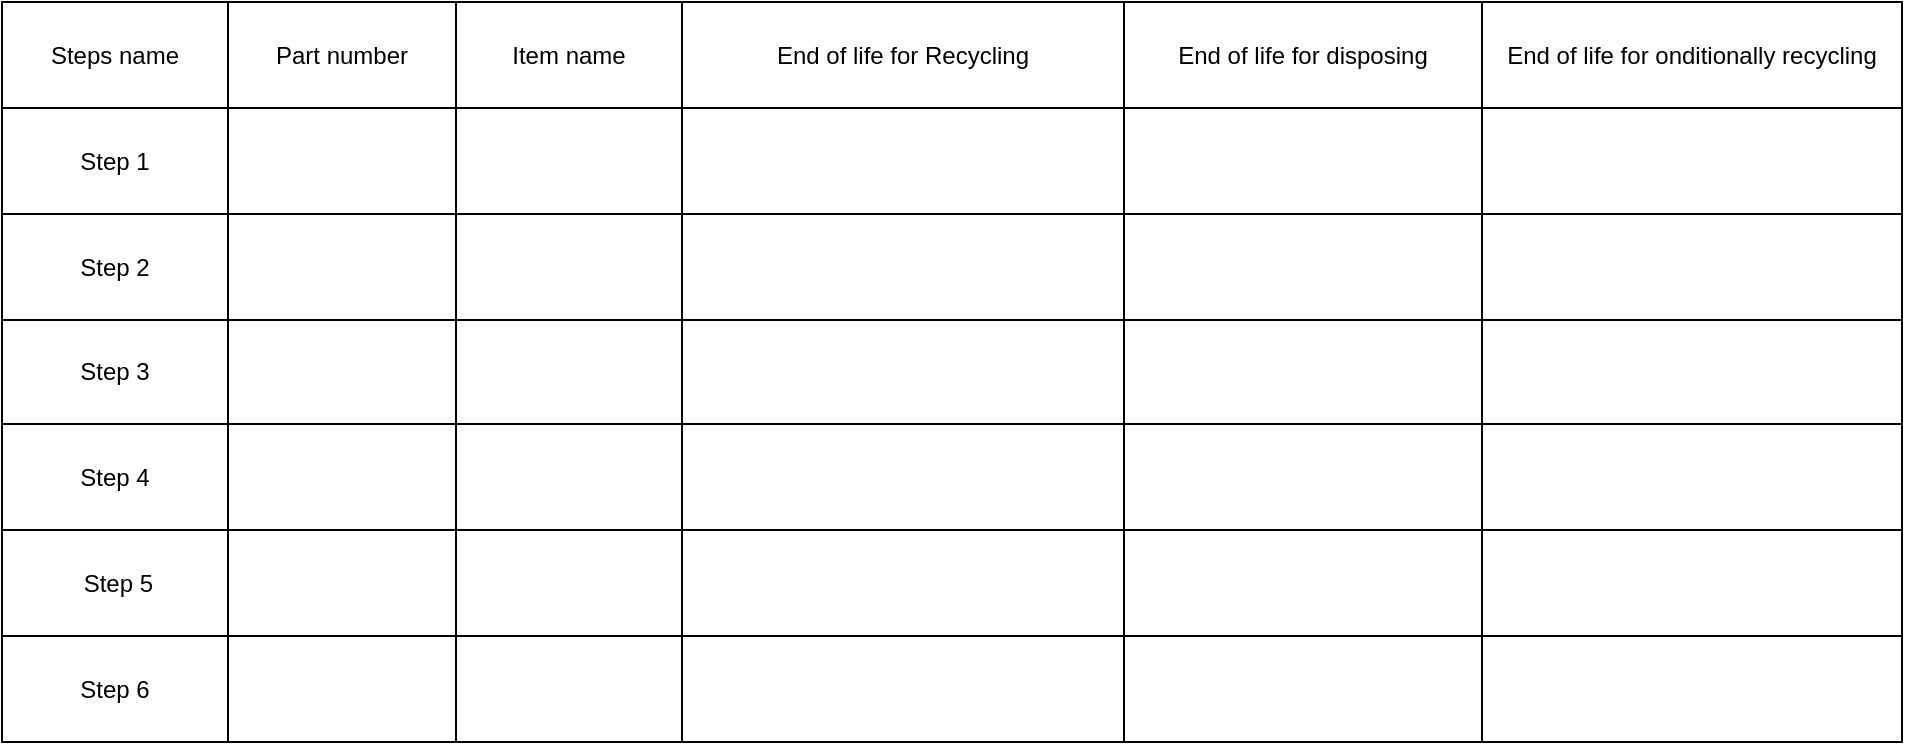 <mxfile version="15.0.6" type="github">
  <diagram id="hUPv-rZTNqu7wUvO2y3x" name="Page-1">
    <mxGraphModel dx="1186" dy="651" grid="1" gridSize="10" guides="1" tooltips="1" connect="1" arrows="1" fold="1" page="1" pageScale="1" pageWidth="827" pageHeight="1169" math="0" shadow="0">
      <root>
        <mxCell id="0" />
        <mxCell id="1" parent="0" />
        <mxCell id="mOBDqDTa86BtB7iNb8-j-1" value="" style="shape=table;startSize=0;container=1;collapsible=0;childLayout=tableLayout;" vertex="1" parent="1">
          <mxGeometry x="90" y="140" width="950" height="370" as="geometry" />
        </mxCell>
        <mxCell id="mOBDqDTa86BtB7iNb8-j-2" value="" style="shape=partialRectangle;collapsible=0;dropTarget=0;pointerEvents=0;fillColor=none;top=0;left=0;bottom=0;right=0;points=[[0,0.5],[1,0.5]];portConstraint=eastwest;" vertex="1" parent="mOBDqDTa86BtB7iNb8-j-1">
          <mxGeometry width="950" height="53" as="geometry" />
        </mxCell>
        <mxCell id="mOBDqDTa86BtB7iNb8-j-3" value="Steps name" style="shape=partialRectangle;html=1;whiteSpace=wrap;connectable=0;overflow=hidden;fillColor=none;top=0;left=0;bottom=0;right=0;" vertex="1" parent="mOBDqDTa86BtB7iNb8-j-2">
          <mxGeometry width="113" height="53" as="geometry" />
        </mxCell>
        <mxCell id="mOBDqDTa86BtB7iNb8-j-4" value="Part number" style="shape=partialRectangle;html=1;whiteSpace=wrap;connectable=0;overflow=hidden;fillColor=none;top=0;left=0;bottom=0;right=0;" vertex="1" parent="mOBDqDTa86BtB7iNb8-j-2">
          <mxGeometry x="113" width="114" height="53" as="geometry" />
        </mxCell>
        <mxCell id="mOBDqDTa86BtB7iNb8-j-5" value="Item name" style="shape=partialRectangle;html=1;whiteSpace=wrap;connectable=0;overflow=hidden;fillColor=none;top=0;left=0;bottom=0;right=0;" vertex="1" parent="mOBDqDTa86BtB7iNb8-j-2">
          <mxGeometry x="227" width="113" height="53" as="geometry" />
        </mxCell>
        <mxCell id="mOBDqDTa86BtB7iNb8-j-6" value="End of life for Recycling" style="shape=partialRectangle;html=1;whiteSpace=wrap;connectable=0;overflow=hidden;fillColor=none;top=0;left=0;bottom=0;right=0;" vertex="1" parent="mOBDqDTa86BtB7iNb8-j-2">
          <mxGeometry x="340" width="221" height="53" as="geometry" />
        </mxCell>
        <mxCell id="mOBDqDTa86BtB7iNb8-j-7" value="End of life for disposing " style="shape=partialRectangle;html=1;whiteSpace=wrap;connectable=0;overflow=hidden;fillColor=none;top=0;left=0;bottom=0;right=0;" vertex="1" parent="mOBDqDTa86BtB7iNb8-j-2">
          <mxGeometry x="561" width="179" height="53" as="geometry" />
        </mxCell>
        <mxCell id="mOBDqDTa86BtB7iNb8-j-8" value="End of life for onditionally recycling" style="shape=partialRectangle;html=1;whiteSpace=wrap;connectable=0;overflow=hidden;fillColor=none;top=0;left=0;bottom=0;right=0;" vertex="1" parent="mOBDqDTa86BtB7iNb8-j-2">
          <mxGeometry x="740" width="210" height="53" as="geometry" />
        </mxCell>
        <mxCell id="mOBDqDTa86BtB7iNb8-j-9" style="shape=partialRectangle;collapsible=0;dropTarget=0;pointerEvents=0;fillColor=none;top=0;left=0;bottom=0;right=0;points=[[0,0.5],[1,0.5]];portConstraint=eastwest;" vertex="1" parent="mOBDqDTa86BtB7iNb8-j-1">
          <mxGeometry y="53" width="950" height="53" as="geometry" />
        </mxCell>
        <mxCell id="mOBDqDTa86BtB7iNb8-j-10" value="Step 1" style="shape=partialRectangle;html=1;whiteSpace=wrap;connectable=0;overflow=hidden;fillColor=none;top=0;left=0;bottom=0;right=0;" vertex="1" parent="mOBDqDTa86BtB7iNb8-j-9">
          <mxGeometry width="113" height="53" as="geometry" />
        </mxCell>
        <mxCell id="mOBDqDTa86BtB7iNb8-j-11" style="shape=partialRectangle;html=1;whiteSpace=wrap;connectable=0;overflow=hidden;fillColor=none;top=0;left=0;bottom=0;right=0;" vertex="1" parent="mOBDqDTa86BtB7iNb8-j-9">
          <mxGeometry x="113" width="114" height="53" as="geometry" />
        </mxCell>
        <mxCell id="mOBDqDTa86BtB7iNb8-j-12" style="shape=partialRectangle;html=1;whiteSpace=wrap;connectable=0;overflow=hidden;fillColor=none;top=0;left=0;bottom=0;right=0;" vertex="1" parent="mOBDqDTa86BtB7iNb8-j-9">
          <mxGeometry x="227" width="113" height="53" as="geometry" />
        </mxCell>
        <mxCell id="mOBDqDTa86BtB7iNb8-j-13" style="shape=partialRectangle;html=1;whiteSpace=wrap;connectable=0;overflow=hidden;fillColor=none;top=0;left=0;bottom=0;right=0;" vertex="1" parent="mOBDqDTa86BtB7iNb8-j-9">
          <mxGeometry x="340" width="221" height="53" as="geometry" />
        </mxCell>
        <mxCell id="mOBDqDTa86BtB7iNb8-j-14" value="" style="shape=partialRectangle;html=1;whiteSpace=wrap;connectable=0;overflow=hidden;fillColor=none;top=0;left=0;bottom=0;right=0;" vertex="1" parent="mOBDqDTa86BtB7iNb8-j-9">
          <mxGeometry x="561" width="179" height="53" as="geometry" />
        </mxCell>
        <mxCell id="mOBDqDTa86BtB7iNb8-j-15" style="shape=partialRectangle;html=1;whiteSpace=wrap;connectable=0;overflow=hidden;fillColor=none;top=0;left=0;bottom=0;right=0;" vertex="1" parent="mOBDqDTa86BtB7iNb8-j-9">
          <mxGeometry x="740" width="210" height="53" as="geometry" />
        </mxCell>
        <mxCell id="mOBDqDTa86BtB7iNb8-j-16" style="shape=partialRectangle;collapsible=0;dropTarget=0;pointerEvents=0;fillColor=none;top=0;left=0;bottom=0;right=0;points=[[0,0.5],[1,0.5]];portConstraint=eastwest;" vertex="1" parent="mOBDqDTa86BtB7iNb8-j-1">
          <mxGeometry y="106" width="950" height="53" as="geometry" />
        </mxCell>
        <mxCell id="mOBDqDTa86BtB7iNb8-j-17" value="Step 2" style="shape=partialRectangle;html=1;whiteSpace=wrap;connectable=0;overflow=hidden;fillColor=none;top=0;left=0;bottom=0;right=0;" vertex="1" parent="mOBDqDTa86BtB7iNb8-j-16">
          <mxGeometry width="113" height="53" as="geometry" />
        </mxCell>
        <mxCell id="mOBDqDTa86BtB7iNb8-j-18" style="shape=partialRectangle;html=1;whiteSpace=wrap;connectable=0;overflow=hidden;fillColor=none;top=0;left=0;bottom=0;right=0;" vertex="1" parent="mOBDqDTa86BtB7iNb8-j-16">
          <mxGeometry x="113" width="114" height="53" as="geometry" />
        </mxCell>
        <mxCell id="mOBDqDTa86BtB7iNb8-j-19" style="shape=partialRectangle;html=1;whiteSpace=wrap;connectable=0;overflow=hidden;fillColor=none;top=0;left=0;bottom=0;right=0;" vertex="1" parent="mOBDqDTa86BtB7iNb8-j-16">
          <mxGeometry x="227" width="113" height="53" as="geometry" />
        </mxCell>
        <mxCell id="mOBDqDTa86BtB7iNb8-j-20" style="shape=partialRectangle;html=1;whiteSpace=wrap;connectable=0;overflow=hidden;fillColor=none;top=0;left=0;bottom=0;right=0;" vertex="1" parent="mOBDqDTa86BtB7iNb8-j-16">
          <mxGeometry x="340" width="221" height="53" as="geometry" />
        </mxCell>
        <mxCell id="mOBDqDTa86BtB7iNb8-j-21" style="shape=partialRectangle;html=1;whiteSpace=wrap;connectable=0;overflow=hidden;fillColor=none;top=0;left=0;bottom=0;right=0;" vertex="1" parent="mOBDqDTa86BtB7iNb8-j-16">
          <mxGeometry x="561" width="179" height="53" as="geometry" />
        </mxCell>
        <mxCell id="mOBDqDTa86BtB7iNb8-j-22" style="shape=partialRectangle;html=1;whiteSpace=wrap;connectable=0;overflow=hidden;fillColor=none;top=0;left=0;bottom=0;right=0;" vertex="1" parent="mOBDqDTa86BtB7iNb8-j-16">
          <mxGeometry x="740" width="210" height="53" as="geometry" />
        </mxCell>
        <mxCell id="mOBDqDTa86BtB7iNb8-j-23" value="" style="shape=partialRectangle;collapsible=0;dropTarget=0;pointerEvents=0;fillColor=none;top=0;left=0;bottom=0;right=0;points=[[0,0.5],[1,0.5]];portConstraint=eastwest;" vertex="1" parent="mOBDqDTa86BtB7iNb8-j-1">
          <mxGeometry y="159" width="950" height="52" as="geometry" />
        </mxCell>
        <mxCell id="mOBDqDTa86BtB7iNb8-j-24" value="Step 3" style="shape=partialRectangle;html=1;whiteSpace=wrap;connectable=0;overflow=hidden;fillColor=none;top=0;left=0;bottom=0;right=0;" vertex="1" parent="mOBDqDTa86BtB7iNb8-j-23">
          <mxGeometry width="113" height="52" as="geometry" />
        </mxCell>
        <mxCell id="mOBDqDTa86BtB7iNb8-j-25" value="" style="shape=partialRectangle;html=1;whiteSpace=wrap;connectable=0;overflow=hidden;fillColor=none;top=0;left=0;bottom=0;right=0;" vertex="1" parent="mOBDqDTa86BtB7iNb8-j-23">
          <mxGeometry x="113" width="114" height="52" as="geometry" />
        </mxCell>
        <mxCell id="mOBDqDTa86BtB7iNb8-j-26" value="" style="shape=partialRectangle;html=1;whiteSpace=wrap;connectable=0;overflow=hidden;fillColor=none;top=0;left=0;bottom=0;right=0;" vertex="1" parent="mOBDqDTa86BtB7iNb8-j-23">
          <mxGeometry x="227" width="113" height="52" as="geometry" />
        </mxCell>
        <mxCell id="mOBDqDTa86BtB7iNb8-j-27" value="" style="shape=partialRectangle;html=1;whiteSpace=wrap;connectable=0;overflow=hidden;fillColor=none;top=0;left=0;bottom=0;right=0;" vertex="1" parent="mOBDqDTa86BtB7iNb8-j-23">
          <mxGeometry x="340" width="221" height="52" as="geometry" />
        </mxCell>
        <mxCell id="mOBDqDTa86BtB7iNb8-j-28" value="" style="shape=partialRectangle;html=1;whiteSpace=wrap;connectable=0;overflow=hidden;fillColor=none;top=0;left=0;bottom=0;right=0;" vertex="1" parent="mOBDqDTa86BtB7iNb8-j-23">
          <mxGeometry x="561" width="179" height="52" as="geometry" />
        </mxCell>
        <mxCell id="mOBDqDTa86BtB7iNb8-j-29" value="" style="shape=partialRectangle;html=1;whiteSpace=wrap;connectable=0;overflow=hidden;fillColor=none;top=0;left=0;bottom=0;right=0;" vertex="1" parent="mOBDqDTa86BtB7iNb8-j-23">
          <mxGeometry x="740" width="210" height="52" as="geometry" />
        </mxCell>
        <mxCell id="mOBDqDTa86BtB7iNb8-j-30" value="" style="shape=partialRectangle;collapsible=0;dropTarget=0;pointerEvents=0;fillColor=none;top=0;left=0;bottom=0;right=0;points=[[0,0.5],[1,0.5]];portConstraint=eastwest;" vertex="1" parent="mOBDqDTa86BtB7iNb8-j-1">
          <mxGeometry y="211" width="950" height="53" as="geometry" />
        </mxCell>
        <mxCell id="mOBDqDTa86BtB7iNb8-j-31" value="Step 4" style="shape=partialRectangle;html=1;whiteSpace=wrap;connectable=0;overflow=hidden;fillColor=none;top=0;left=0;bottom=0;right=0;" vertex="1" parent="mOBDqDTa86BtB7iNb8-j-30">
          <mxGeometry width="113" height="53" as="geometry" />
        </mxCell>
        <mxCell id="mOBDqDTa86BtB7iNb8-j-32" value="" style="shape=partialRectangle;html=1;whiteSpace=wrap;connectable=0;overflow=hidden;fillColor=none;top=0;left=0;bottom=0;right=0;" vertex="1" parent="mOBDqDTa86BtB7iNb8-j-30">
          <mxGeometry x="113" width="114" height="53" as="geometry" />
        </mxCell>
        <mxCell id="mOBDqDTa86BtB7iNb8-j-33" value="" style="shape=partialRectangle;html=1;whiteSpace=wrap;connectable=0;overflow=hidden;fillColor=none;top=0;left=0;bottom=0;right=0;" vertex="1" parent="mOBDqDTa86BtB7iNb8-j-30">
          <mxGeometry x="227" width="113" height="53" as="geometry" />
        </mxCell>
        <mxCell id="mOBDqDTa86BtB7iNb8-j-34" value="" style="shape=partialRectangle;html=1;whiteSpace=wrap;connectable=0;overflow=hidden;fillColor=none;top=0;left=0;bottom=0;right=0;" vertex="1" parent="mOBDqDTa86BtB7iNb8-j-30">
          <mxGeometry x="340" width="221" height="53" as="geometry" />
        </mxCell>
        <mxCell id="mOBDqDTa86BtB7iNb8-j-35" value="" style="shape=partialRectangle;html=1;whiteSpace=wrap;connectable=0;overflow=hidden;fillColor=none;top=0;left=0;bottom=0;right=0;" vertex="1" parent="mOBDqDTa86BtB7iNb8-j-30">
          <mxGeometry x="561" width="179" height="53" as="geometry" />
        </mxCell>
        <mxCell id="mOBDqDTa86BtB7iNb8-j-36" value="" style="shape=partialRectangle;html=1;whiteSpace=wrap;connectable=0;overflow=hidden;fillColor=none;top=0;left=0;bottom=0;right=0;" vertex="1" parent="mOBDqDTa86BtB7iNb8-j-30">
          <mxGeometry x="740" width="210" height="53" as="geometry" />
        </mxCell>
        <mxCell id="mOBDqDTa86BtB7iNb8-j-37" value="" style="shape=partialRectangle;collapsible=0;dropTarget=0;pointerEvents=0;fillColor=none;top=0;left=0;bottom=0;right=0;points=[[0,0.5],[1,0.5]];portConstraint=eastwest;" vertex="1" parent="mOBDqDTa86BtB7iNb8-j-1">
          <mxGeometry y="264" width="950" height="53" as="geometry" />
        </mxCell>
        <mxCell id="mOBDqDTa86BtB7iNb8-j-38" value="&amp;nbsp;Step 5" style="shape=partialRectangle;html=1;whiteSpace=wrap;connectable=0;overflow=hidden;fillColor=none;top=0;left=0;bottom=0;right=0;" vertex="1" parent="mOBDqDTa86BtB7iNb8-j-37">
          <mxGeometry width="113" height="53" as="geometry" />
        </mxCell>
        <mxCell id="mOBDqDTa86BtB7iNb8-j-39" value="" style="shape=partialRectangle;html=1;whiteSpace=wrap;connectable=0;overflow=hidden;fillColor=none;top=0;left=0;bottom=0;right=0;" vertex="1" parent="mOBDqDTa86BtB7iNb8-j-37">
          <mxGeometry x="113" width="114" height="53" as="geometry" />
        </mxCell>
        <mxCell id="mOBDqDTa86BtB7iNb8-j-40" value="" style="shape=partialRectangle;html=1;whiteSpace=wrap;connectable=0;overflow=hidden;fillColor=none;top=0;left=0;bottom=0;right=0;" vertex="1" parent="mOBDqDTa86BtB7iNb8-j-37">
          <mxGeometry x="227" width="113" height="53" as="geometry" />
        </mxCell>
        <mxCell id="mOBDqDTa86BtB7iNb8-j-41" value="" style="shape=partialRectangle;html=1;whiteSpace=wrap;connectable=0;overflow=hidden;fillColor=none;top=0;left=0;bottom=0;right=0;" vertex="1" parent="mOBDqDTa86BtB7iNb8-j-37">
          <mxGeometry x="340" width="221" height="53" as="geometry" />
        </mxCell>
        <mxCell id="mOBDqDTa86BtB7iNb8-j-42" value="" style="shape=partialRectangle;html=1;whiteSpace=wrap;connectable=0;overflow=hidden;fillColor=none;top=0;left=0;bottom=0;right=0;" vertex="1" parent="mOBDqDTa86BtB7iNb8-j-37">
          <mxGeometry x="561" width="179" height="53" as="geometry" />
        </mxCell>
        <mxCell id="mOBDqDTa86BtB7iNb8-j-43" value="" style="shape=partialRectangle;html=1;whiteSpace=wrap;connectable=0;overflow=hidden;fillColor=none;top=0;left=0;bottom=0;right=0;" vertex="1" parent="mOBDqDTa86BtB7iNb8-j-37">
          <mxGeometry x="740" width="210" height="53" as="geometry" />
        </mxCell>
        <mxCell id="mOBDqDTa86BtB7iNb8-j-44" value="" style="shape=partialRectangle;collapsible=0;dropTarget=0;pointerEvents=0;fillColor=none;top=0;left=0;bottom=0;right=0;points=[[0,0.5],[1,0.5]];portConstraint=eastwest;" vertex="1" parent="mOBDqDTa86BtB7iNb8-j-1">
          <mxGeometry y="317" width="950" height="53" as="geometry" />
        </mxCell>
        <mxCell id="mOBDqDTa86BtB7iNb8-j-45" value="Step 6" style="shape=partialRectangle;html=1;whiteSpace=wrap;connectable=0;overflow=hidden;fillColor=none;top=0;left=0;bottom=0;right=0;" vertex="1" parent="mOBDqDTa86BtB7iNb8-j-44">
          <mxGeometry width="113" height="53" as="geometry" />
        </mxCell>
        <mxCell id="mOBDqDTa86BtB7iNb8-j-46" value="" style="shape=partialRectangle;html=1;whiteSpace=wrap;connectable=0;overflow=hidden;fillColor=none;top=0;left=0;bottom=0;right=0;" vertex="1" parent="mOBDqDTa86BtB7iNb8-j-44">
          <mxGeometry x="113" width="114" height="53" as="geometry" />
        </mxCell>
        <mxCell id="mOBDqDTa86BtB7iNb8-j-47" value="" style="shape=partialRectangle;html=1;whiteSpace=wrap;connectable=0;overflow=hidden;fillColor=none;top=0;left=0;bottom=0;right=0;" vertex="1" parent="mOBDqDTa86BtB7iNb8-j-44">
          <mxGeometry x="227" width="113" height="53" as="geometry" />
        </mxCell>
        <mxCell id="mOBDqDTa86BtB7iNb8-j-48" value="" style="shape=partialRectangle;html=1;whiteSpace=wrap;connectable=0;overflow=hidden;fillColor=none;top=0;left=0;bottom=0;right=0;" vertex="1" parent="mOBDqDTa86BtB7iNb8-j-44">
          <mxGeometry x="340" width="221" height="53" as="geometry" />
        </mxCell>
        <mxCell id="mOBDqDTa86BtB7iNb8-j-49" value="" style="shape=partialRectangle;html=1;whiteSpace=wrap;connectable=0;overflow=hidden;fillColor=none;top=0;left=0;bottom=0;right=0;" vertex="1" parent="mOBDqDTa86BtB7iNb8-j-44">
          <mxGeometry x="561" width="179" height="53" as="geometry" />
        </mxCell>
        <mxCell id="mOBDqDTa86BtB7iNb8-j-50" value="" style="shape=partialRectangle;html=1;whiteSpace=wrap;connectable=0;overflow=hidden;fillColor=none;top=0;left=0;bottom=0;right=0;" vertex="1" parent="mOBDqDTa86BtB7iNb8-j-44">
          <mxGeometry x="740" width="210" height="53" as="geometry" />
        </mxCell>
      </root>
    </mxGraphModel>
  </diagram>
</mxfile>
